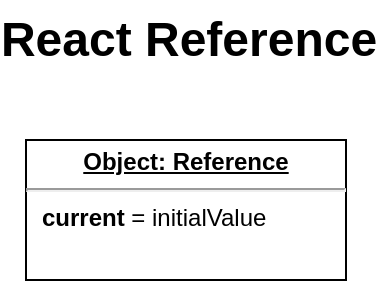 <mxfile version="14.6.13" type="device"><diagram id="mL5D8E6iPVC1LX1cB42Q" name="Page-1"><mxGraphModel dx="760" dy="653" grid="1" gridSize="10" guides="1" tooltips="1" connect="1" arrows="1" fold="1" page="0" pageScale="1" pageWidth="827" pageHeight="1169" math="0" shadow="0"><root><mxCell id="0"/><mxCell id="1" parent="0"/><mxCell id="ONotHth7DaM0xhmJ4zyf-1" value="&lt;p style=&quot;margin: 0px ; margin-top: 4px ; text-align: center ; text-decoration: underline&quot;&gt;&lt;b&gt;Object: Reference&lt;/b&gt;&lt;/p&gt;&lt;hr&gt;&lt;p style=&quot;margin: 0px ; margin-left: 8px&quot;&gt;&lt;b&gt;current&lt;/b&gt; = initialValue&lt;br&gt;&lt;/p&gt;" style="verticalAlign=top;align=left;overflow=fill;fontSize=12;fontFamily=Helvetica;html=1;" vertex="1" parent="1"><mxGeometry x="330" y="440" width="160" height="70" as="geometry"/></mxCell><mxCell id="ONotHth7DaM0xhmJ4zyf-2" value="React Reference" style="text;strokeColor=none;fillColor=none;html=1;fontSize=24;fontStyle=1;verticalAlign=middle;align=center;" vertex="1" parent="1"><mxGeometry x="361" y="370" width="100" height="40" as="geometry"/></mxCell></root></mxGraphModel></diagram></mxfile>